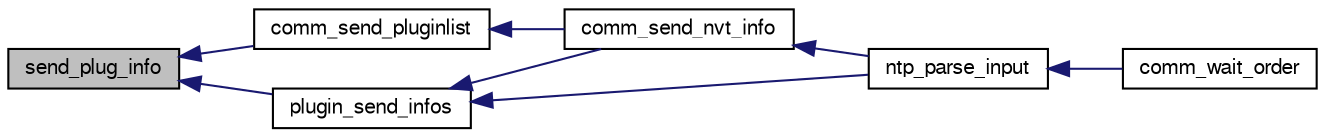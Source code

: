 digraph G
{
  bgcolor="transparent";
  edge [fontname="FreeSans",fontsize="10",labelfontname="FreeSans",labelfontsize="10"];
  node [fontname="FreeSans",fontsize="10",shape=record];
  rankdir=LR;
  Node1 [label="send_plug_info",height=0.2,width=0.4,color="black", fillcolor="grey75", style="filled" fontcolor="black"];
  Node1 -> Node2 [dir=back,color="midnightblue",fontsize="10",style="solid",fontname="FreeSans"];
  Node2 [label="comm_send_pluginlist",height=0.2,width=0.4,color="black",URL="$comm_8h.html#a3c844278ec64368af378548fcac8c2aa",tooltip="Sends the list of plugins that the scanner could load to the client,."];
  Node2 -> Node3 [dir=back,color="midnightblue",fontsize="10",style="solid",fontname="FreeSans"];
  Node3 [label="comm_send_nvt_info",height=0.2,width=0.4,color="black",URL="$comm_8h.html#aa7b0f6d9abdb114dad2784d5f0110df4",tooltip="Send the OTP NVT_INFO message and then handle any COMPLETE_LIST and PLUGIN_INFO commands..."];
  Node3 -> Node4 [dir=back,color="midnightblue",fontsize="10",style="solid",fontname="FreeSans"];
  Node4 [label="ntp_parse_input",height=0.2,width=0.4,color="black",URL="$ntp_8h.html#ad385351203f78e3406be7002270026d0",tooltip="Parses the input sent by the client before the NEW_ATTACK message."];
  Node4 -> Node5 [dir=back,color="midnightblue",fontsize="10",style="solid",fontname="FreeSans"];
  Node5 [label="comm_wait_order",height=0.2,width=0.4,color="black",URL="$comm_8h.html#ae6a440e81d4192ba998ac45d1025b21f",tooltip="This function waits for the attack order of the client. Meanwhile, it processes all..."];
  Node1 -> Node6 [dir=back,color="midnightblue",fontsize="10",style="solid",fontname="FreeSans"];
  Node6 [label="plugin_send_infos",height=0.2,width=0.4,color="black",URL="$comm_8h.html#a3299bb8b57f3e362fea1eb07705e47c1",tooltip="Sends the plugin info for a single plugin."];
  Node6 -> Node3 [dir=back,color="midnightblue",fontsize="10",style="solid",fontname="FreeSans"];
  Node6 -> Node4 [dir=back,color="midnightblue",fontsize="10",style="solid",fontname="FreeSans"];
}
